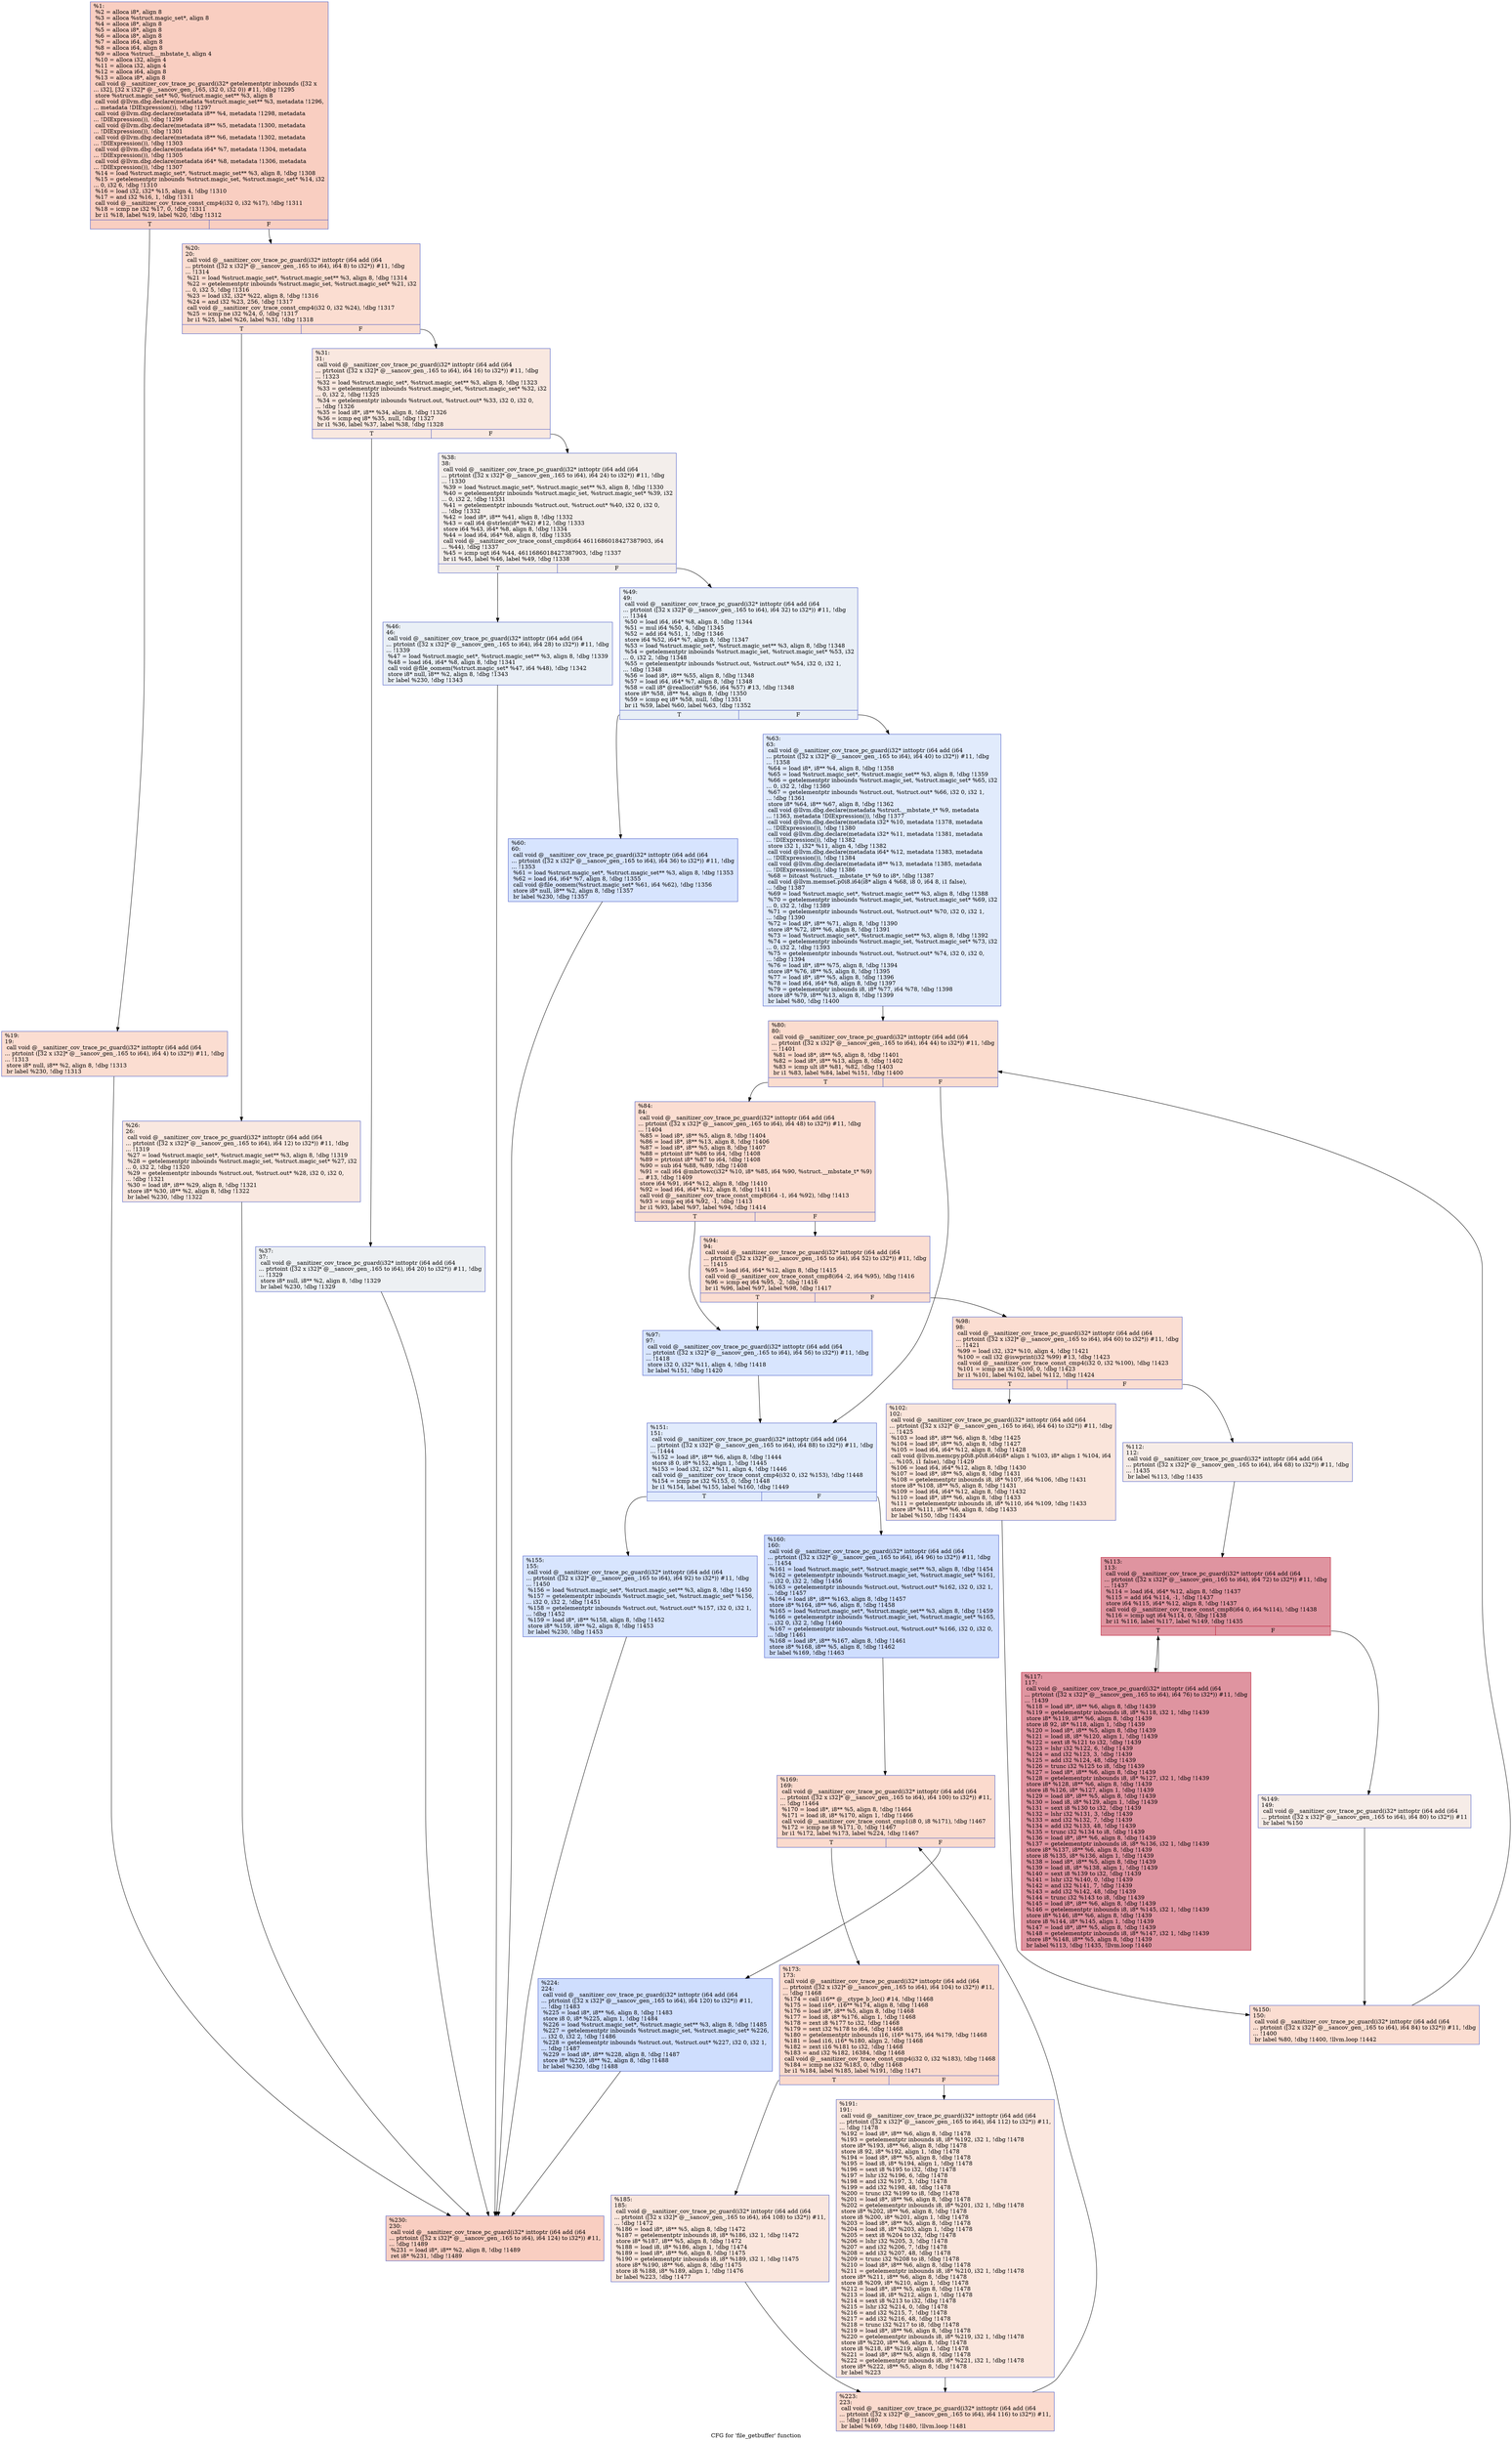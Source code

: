 digraph "CFG for 'file_getbuffer' function" {
	label="CFG for 'file_getbuffer' function";

	Node0x555555b24d90 [shape=record,color="#3d50c3ff", style=filled, fillcolor="#f2907270",label="{%1:\l  %2 = alloca i8*, align 8\l  %3 = alloca %struct.magic_set*, align 8\l  %4 = alloca i8*, align 8\l  %5 = alloca i8*, align 8\l  %6 = alloca i8*, align 8\l  %7 = alloca i64, align 8\l  %8 = alloca i64, align 8\l  %9 = alloca %struct.__mbstate_t, align 4\l  %10 = alloca i32, align 4\l  %11 = alloca i32, align 4\l  %12 = alloca i64, align 8\l  %13 = alloca i8*, align 8\l  call void @__sanitizer_cov_trace_pc_guard(i32* getelementptr inbounds ([32 x\l... i32], [32 x i32]* @__sancov_gen_.165, i32 0, i32 0)) #11, !dbg !1295\l  store %struct.magic_set* %0, %struct.magic_set** %3, align 8\l  call void @llvm.dbg.declare(metadata %struct.magic_set** %3, metadata !1296,\l... metadata !DIExpression()), !dbg !1297\l  call void @llvm.dbg.declare(metadata i8** %4, metadata !1298, metadata\l... !DIExpression()), !dbg !1299\l  call void @llvm.dbg.declare(metadata i8** %5, metadata !1300, metadata\l... !DIExpression()), !dbg !1301\l  call void @llvm.dbg.declare(metadata i8** %6, metadata !1302, metadata\l... !DIExpression()), !dbg !1303\l  call void @llvm.dbg.declare(metadata i64* %7, metadata !1304, metadata\l... !DIExpression()), !dbg !1305\l  call void @llvm.dbg.declare(metadata i64* %8, metadata !1306, metadata\l... !DIExpression()), !dbg !1307\l  %14 = load %struct.magic_set*, %struct.magic_set** %3, align 8, !dbg !1308\l  %15 = getelementptr inbounds %struct.magic_set, %struct.magic_set* %14, i32\l... 0, i32 6, !dbg !1310\l  %16 = load i32, i32* %15, align 4, !dbg !1310\l  %17 = and i32 %16, 1, !dbg !1311\l  call void @__sanitizer_cov_trace_const_cmp4(i32 0, i32 %17), !dbg !1311\l  %18 = icmp ne i32 %17, 0, !dbg !1311\l  br i1 %18, label %19, label %20, !dbg !1312\l|{<s0>T|<s1>F}}"];
	Node0x555555b24d90:s0 -> Node0x555555b25090;
	Node0x555555b24d90:s1 -> Node0x555555b289a0;
	Node0x555555b25090 [shape=record,color="#3d50c3ff", style=filled, fillcolor="#f7b39670",label="{%19:\l19:                                               \l  call void @__sanitizer_cov_trace_pc_guard(i32* inttoptr (i64 add (i64\l... ptrtoint ([32 x i32]* @__sancov_gen_.165 to i64), i64 4) to i32*)) #11, !dbg\l... !1313\l  store i8* null, i8** %2, align 8, !dbg !1313\l  br label %230, !dbg !1313\l}"];
	Node0x555555b25090 -> Node0x555555b292b0;
	Node0x555555b289a0 [shape=record,color="#3d50c3ff", style=filled, fillcolor="#f7b39670",label="{%20:\l20:                                               \l  call void @__sanitizer_cov_trace_pc_guard(i32* inttoptr (i64 add (i64\l... ptrtoint ([32 x i32]* @__sancov_gen_.165 to i64), i64 8) to i32*)) #11, !dbg\l... !1314\l  %21 = load %struct.magic_set*, %struct.magic_set** %3, align 8, !dbg !1314\l  %22 = getelementptr inbounds %struct.magic_set, %struct.magic_set* %21, i32\l... 0, i32 5, !dbg !1316\l  %23 = load i32, i32* %22, align 8, !dbg !1316\l  %24 = and i32 %23, 256, !dbg !1317\l  call void @__sanitizer_cov_trace_const_cmp4(i32 0, i32 %24), !dbg !1317\l  %25 = icmp ne i32 %24, 0, !dbg !1317\l  br i1 %25, label %26, label %31, !dbg !1318\l|{<s0>T|<s1>F}}"];
	Node0x555555b289a0:s0 -> Node0x555555b289f0;
	Node0x555555b289a0:s1 -> Node0x555555b28a40;
	Node0x555555b289f0 [shape=record,color="#3d50c3ff", style=filled, fillcolor="#f1ccb870",label="{%26:\l26:                                               \l  call void @__sanitizer_cov_trace_pc_guard(i32* inttoptr (i64 add (i64\l... ptrtoint ([32 x i32]* @__sancov_gen_.165 to i64), i64 12) to i32*)) #11, !dbg\l... !1319\l  %27 = load %struct.magic_set*, %struct.magic_set** %3, align 8, !dbg !1319\l  %28 = getelementptr inbounds %struct.magic_set, %struct.magic_set* %27, i32\l... 0, i32 2, !dbg !1320\l  %29 = getelementptr inbounds %struct.out, %struct.out* %28, i32 0, i32 0,\l... !dbg !1321\l  %30 = load i8*, i8** %29, align 8, !dbg !1321\l  store i8* %30, i8** %2, align 8, !dbg !1322\l  br label %230, !dbg !1322\l}"];
	Node0x555555b289f0 -> Node0x555555b292b0;
	Node0x555555b28a40 [shape=record,color="#3d50c3ff", style=filled, fillcolor="#f1ccb870",label="{%31:\l31:                                               \l  call void @__sanitizer_cov_trace_pc_guard(i32* inttoptr (i64 add (i64\l... ptrtoint ([32 x i32]* @__sancov_gen_.165 to i64), i64 16) to i32*)) #11, !dbg\l... !1323\l  %32 = load %struct.magic_set*, %struct.magic_set** %3, align 8, !dbg !1323\l  %33 = getelementptr inbounds %struct.magic_set, %struct.magic_set* %32, i32\l... 0, i32 2, !dbg !1325\l  %34 = getelementptr inbounds %struct.out, %struct.out* %33, i32 0, i32 0,\l... !dbg !1326\l  %35 = load i8*, i8** %34, align 8, !dbg !1326\l  %36 = icmp eq i8* %35, null, !dbg !1327\l  br i1 %36, label %37, label %38, !dbg !1328\l|{<s0>T|<s1>F}}"];
	Node0x555555b28a40:s0 -> Node0x555555b28a90;
	Node0x555555b28a40:s1 -> Node0x555555b28ae0;
	Node0x555555b28a90 [shape=record,color="#3d50c3ff", style=filled, fillcolor="#d6dce470",label="{%37:\l37:                                               \l  call void @__sanitizer_cov_trace_pc_guard(i32* inttoptr (i64 add (i64\l... ptrtoint ([32 x i32]* @__sancov_gen_.165 to i64), i64 20) to i32*)) #11, !dbg\l... !1329\l  store i8* null, i8** %2, align 8, !dbg !1329\l  br label %230, !dbg !1329\l}"];
	Node0x555555b28a90 -> Node0x555555b292b0;
	Node0x555555b28ae0 [shape=record,color="#3d50c3ff", style=filled, fillcolor="#e5d8d170",label="{%38:\l38:                                               \l  call void @__sanitizer_cov_trace_pc_guard(i32* inttoptr (i64 add (i64\l... ptrtoint ([32 x i32]* @__sancov_gen_.165 to i64), i64 24) to i32*)) #11, !dbg\l... !1330\l  %39 = load %struct.magic_set*, %struct.magic_set** %3, align 8, !dbg !1330\l  %40 = getelementptr inbounds %struct.magic_set, %struct.magic_set* %39, i32\l... 0, i32 2, !dbg !1331\l  %41 = getelementptr inbounds %struct.out, %struct.out* %40, i32 0, i32 0,\l... !dbg !1332\l  %42 = load i8*, i8** %41, align 8, !dbg !1332\l  %43 = call i64 @strlen(i8* %42) #12, !dbg !1333\l  store i64 %43, i64* %8, align 8, !dbg !1334\l  %44 = load i64, i64* %8, align 8, !dbg !1335\l  call void @__sanitizer_cov_trace_const_cmp8(i64 4611686018427387903, i64\l... %44), !dbg !1337\l  %45 = icmp ugt i64 %44, 4611686018427387903, !dbg !1337\l  br i1 %45, label %46, label %49, !dbg !1338\l|{<s0>T|<s1>F}}"];
	Node0x555555b28ae0:s0 -> Node0x555555b28b30;
	Node0x555555b28ae0:s1 -> Node0x555555b28b80;
	Node0x555555b28b30 [shape=record,color="#3d50c3ff", style=filled, fillcolor="#cedaeb70",label="{%46:\l46:                                               \l  call void @__sanitizer_cov_trace_pc_guard(i32* inttoptr (i64 add (i64\l... ptrtoint ([32 x i32]* @__sancov_gen_.165 to i64), i64 28) to i32*)) #11, !dbg\l... !1339\l  %47 = load %struct.magic_set*, %struct.magic_set** %3, align 8, !dbg !1339\l  %48 = load i64, i64* %8, align 8, !dbg !1341\l  call void @file_oomem(%struct.magic_set* %47, i64 %48), !dbg !1342\l  store i8* null, i8** %2, align 8, !dbg !1343\l  br label %230, !dbg !1343\l}"];
	Node0x555555b28b30 -> Node0x555555b292b0;
	Node0x555555b28b80 [shape=record,color="#3d50c3ff", style=filled, fillcolor="#cedaeb70",label="{%49:\l49:                                               \l  call void @__sanitizer_cov_trace_pc_guard(i32* inttoptr (i64 add (i64\l... ptrtoint ([32 x i32]* @__sancov_gen_.165 to i64), i64 32) to i32*)) #11, !dbg\l... !1344\l  %50 = load i64, i64* %8, align 8, !dbg !1344\l  %51 = mul i64 %50, 4, !dbg !1345\l  %52 = add i64 %51, 1, !dbg !1346\l  store i64 %52, i64* %7, align 8, !dbg !1347\l  %53 = load %struct.magic_set*, %struct.magic_set** %3, align 8, !dbg !1348\l  %54 = getelementptr inbounds %struct.magic_set, %struct.magic_set* %53, i32\l... 0, i32 2, !dbg !1348\l  %55 = getelementptr inbounds %struct.out, %struct.out* %54, i32 0, i32 1,\l... !dbg !1348\l  %56 = load i8*, i8** %55, align 8, !dbg !1348\l  %57 = load i64, i64* %7, align 8, !dbg !1348\l  %58 = call i8* @realloc(i8* %56, i64 %57) #13, !dbg !1348\l  store i8* %58, i8** %4, align 8, !dbg !1350\l  %59 = icmp eq i8* %58, null, !dbg !1351\l  br i1 %59, label %60, label %63, !dbg !1352\l|{<s0>T|<s1>F}}"];
	Node0x555555b28b80:s0 -> Node0x555555b28bd0;
	Node0x555555b28b80:s1 -> Node0x555555b28c20;
	Node0x555555b28bd0 [shape=record,color="#3d50c3ff", style=filled, fillcolor="#a5c3fe70",label="{%60:\l60:                                               \l  call void @__sanitizer_cov_trace_pc_guard(i32* inttoptr (i64 add (i64\l... ptrtoint ([32 x i32]* @__sancov_gen_.165 to i64), i64 36) to i32*)) #11, !dbg\l... !1353\l  %61 = load %struct.magic_set*, %struct.magic_set** %3, align 8, !dbg !1353\l  %62 = load i64, i64* %7, align 8, !dbg !1355\l  call void @file_oomem(%struct.magic_set* %61, i64 %62), !dbg !1356\l  store i8* null, i8** %2, align 8, !dbg !1357\l  br label %230, !dbg !1357\l}"];
	Node0x555555b28bd0 -> Node0x555555b292b0;
	Node0x555555b28c20 [shape=record,color="#3d50c3ff", style=filled, fillcolor="#bbd1f870",label="{%63:\l63:                                               \l  call void @__sanitizer_cov_trace_pc_guard(i32* inttoptr (i64 add (i64\l... ptrtoint ([32 x i32]* @__sancov_gen_.165 to i64), i64 40) to i32*)) #11, !dbg\l... !1358\l  %64 = load i8*, i8** %4, align 8, !dbg !1358\l  %65 = load %struct.magic_set*, %struct.magic_set** %3, align 8, !dbg !1359\l  %66 = getelementptr inbounds %struct.magic_set, %struct.magic_set* %65, i32\l... 0, i32 2, !dbg !1360\l  %67 = getelementptr inbounds %struct.out, %struct.out* %66, i32 0, i32 1,\l... !dbg !1361\l  store i8* %64, i8** %67, align 8, !dbg !1362\l  call void @llvm.dbg.declare(metadata %struct.__mbstate_t* %9, metadata\l... !1363, metadata !DIExpression()), !dbg !1377\l  call void @llvm.dbg.declare(metadata i32* %10, metadata !1378, metadata\l... !DIExpression()), !dbg !1380\l  call void @llvm.dbg.declare(metadata i32* %11, metadata !1381, metadata\l... !DIExpression()), !dbg !1382\l  store i32 1, i32* %11, align 4, !dbg !1382\l  call void @llvm.dbg.declare(metadata i64* %12, metadata !1383, metadata\l... !DIExpression()), !dbg !1384\l  call void @llvm.dbg.declare(metadata i8** %13, metadata !1385, metadata\l... !DIExpression()), !dbg !1386\l  %68 = bitcast %struct.__mbstate_t* %9 to i8*, !dbg !1387\l  call void @llvm.memset.p0i8.i64(i8* align 4 %68, i8 0, i64 8, i1 false),\l... !dbg !1387\l  %69 = load %struct.magic_set*, %struct.magic_set** %3, align 8, !dbg !1388\l  %70 = getelementptr inbounds %struct.magic_set, %struct.magic_set* %69, i32\l... 0, i32 2, !dbg !1389\l  %71 = getelementptr inbounds %struct.out, %struct.out* %70, i32 0, i32 1,\l... !dbg !1390\l  %72 = load i8*, i8** %71, align 8, !dbg !1390\l  store i8* %72, i8** %6, align 8, !dbg !1391\l  %73 = load %struct.magic_set*, %struct.magic_set** %3, align 8, !dbg !1392\l  %74 = getelementptr inbounds %struct.magic_set, %struct.magic_set* %73, i32\l... 0, i32 2, !dbg !1393\l  %75 = getelementptr inbounds %struct.out, %struct.out* %74, i32 0, i32 0,\l... !dbg !1394\l  %76 = load i8*, i8** %75, align 8, !dbg !1394\l  store i8* %76, i8** %5, align 8, !dbg !1395\l  %77 = load i8*, i8** %5, align 8, !dbg !1396\l  %78 = load i64, i64* %8, align 8, !dbg !1397\l  %79 = getelementptr inbounds i8, i8* %77, i64 %78, !dbg !1398\l  store i8* %79, i8** %13, align 8, !dbg !1399\l  br label %80, !dbg !1400\l}"];
	Node0x555555b28c20 -> Node0x555555b28c70;
	Node0x555555b28c70 [shape=record,color="#3d50c3ff", style=filled, fillcolor="#f7af9170",label="{%80:\l80:                                               \l  call void @__sanitizer_cov_trace_pc_guard(i32* inttoptr (i64 add (i64\l... ptrtoint ([32 x i32]* @__sancov_gen_.165 to i64), i64 44) to i32*)) #11, !dbg\l... !1401\l  %81 = load i8*, i8** %5, align 8, !dbg !1401\l  %82 = load i8*, i8** %13, align 8, !dbg !1402\l  %83 = icmp ult i8* %81, %82, !dbg !1403\l  br i1 %83, label %84, label %151, !dbg !1400\l|{<s0>T|<s1>F}}"];
	Node0x555555b28c70:s0 -> Node0x555555b28cc0;
	Node0x555555b28c70:s1 -> Node0x555555b28fe0;
	Node0x555555b28cc0 [shape=record,color="#3d50c3ff", style=filled, fillcolor="#f7b39670",label="{%84:\l84:                                               \l  call void @__sanitizer_cov_trace_pc_guard(i32* inttoptr (i64 add (i64\l... ptrtoint ([32 x i32]* @__sancov_gen_.165 to i64), i64 48) to i32*)) #11, !dbg\l... !1404\l  %85 = load i8*, i8** %5, align 8, !dbg !1404\l  %86 = load i8*, i8** %13, align 8, !dbg !1406\l  %87 = load i8*, i8** %5, align 8, !dbg !1407\l  %88 = ptrtoint i8* %86 to i64, !dbg !1408\l  %89 = ptrtoint i8* %87 to i64, !dbg !1408\l  %90 = sub i64 %88, %89, !dbg !1408\l  %91 = call i64 @mbrtowc(i32* %10, i8* %85, i64 %90, %struct.__mbstate_t* %9)\l... #13, !dbg !1409\l  store i64 %91, i64* %12, align 8, !dbg !1410\l  %92 = load i64, i64* %12, align 8, !dbg !1411\l  call void @__sanitizer_cov_trace_const_cmp8(i64 -1, i64 %92), !dbg !1413\l  %93 = icmp eq i64 %92, -1, !dbg !1413\l  br i1 %93, label %97, label %94, !dbg !1414\l|{<s0>T|<s1>F}}"];
	Node0x555555b28cc0:s0 -> Node0x555555b28d60;
	Node0x555555b28cc0:s1 -> Node0x555555b28d10;
	Node0x555555b28d10 [shape=record,color="#3d50c3ff", style=filled, fillcolor="#f7b39670",label="{%94:\l94:                                               \l  call void @__sanitizer_cov_trace_pc_guard(i32* inttoptr (i64 add (i64\l... ptrtoint ([32 x i32]* @__sancov_gen_.165 to i64), i64 52) to i32*)) #11, !dbg\l... !1415\l  %95 = load i64, i64* %12, align 8, !dbg !1415\l  call void @__sanitizer_cov_trace_const_cmp8(i64 -2, i64 %95), !dbg !1416\l  %96 = icmp eq i64 %95, -2, !dbg !1416\l  br i1 %96, label %97, label %98, !dbg !1417\l|{<s0>T|<s1>F}}"];
	Node0x555555b28d10:s0 -> Node0x555555b28d60;
	Node0x555555b28d10:s1 -> Node0x555555b28db0;
	Node0x555555b28d60 [shape=record,color="#3d50c3ff", style=filled, fillcolor="#a7c5fe70",label="{%97:\l97:                                               \l  call void @__sanitizer_cov_trace_pc_guard(i32* inttoptr (i64 add (i64\l... ptrtoint ([32 x i32]* @__sancov_gen_.165 to i64), i64 56) to i32*)) #11, !dbg\l... !1418\l  store i32 0, i32* %11, align 4, !dbg !1418\l  br label %151, !dbg !1420\l}"];
	Node0x555555b28d60 -> Node0x555555b28fe0;
	Node0x555555b28db0 [shape=record,color="#3d50c3ff", style=filled, fillcolor="#f7b39670",label="{%98:\l98:                                               \l  call void @__sanitizer_cov_trace_pc_guard(i32* inttoptr (i64 add (i64\l... ptrtoint ([32 x i32]* @__sancov_gen_.165 to i64), i64 60) to i32*)) #11, !dbg\l... !1421\l  %99 = load i32, i32* %10, align 4, !dbg !1421\l  %100 = call i32 @iswprint(i32 %99) #13, !dbg !1423\l  call void @__sanitizer_cov_trace_const_cmp4(i32 0, i32 %100), !dbg !1423\l  %101 = icmp ne i32 %100, 0, !dbg !1423\l  br i1 %101, label %102, label %112, !dbg !1424\l|{<s0>T|<s1>F}}"];
	Node0x555555b28db0:s0 -> Node0x555555b28e00;
	Node0x555555b28db0:s1 -> Node0x555555b28e50;
	Node0x555555b28e00 [shape=record,color="#3d50c3ff", style=filled, fillcolor="#f4c5ad70",label="{%102:\l102:                                              \l  call void @__sanitizer_cov_trace_pc_guard(i32* inttoptr (i64 add (i64\l... ptrtoint ([32 x i32]* @__sancov_gen_.165 to i64), i64 64) to i32*)) #11, !dbg\l... !1425\l  %103 = load i8*, i8** %6, align 8, !dbg !1425\l  %104 = load i8*, i8** %5, align 8, !dbg !1427\l  %105 = load i64, i64* %12, align 8, !dbg !1428\l  call void @llvm.memcpy.p0i8.p0i8.i64(i8* align 1 %103, i8* align 1 %104, i64\l... %105, i1 false), !dbg !1429\l  %106 = load i64, i64* %12, align 8, !dbg !1430\l  %107 = load i8*, i8** %5, align 8, !dbg !1431\l  %108 = getelementptr inbounds i8, i8* %107, i64 %106, !dbg !1431\l  store i8* %108, i8** %5, align 8, !dbg !1431\l  %109 = load i64, i64* %12, align 8, !dbg !1432\l  %110 = load i8*, i8** %6, align 8, !dbg !1433\l  %111 = getelementptr inbounds i8, i8* %110, i64 %109, !dbg !1433\l  store i8* %111, i8** %6, align 8, !dbg !1433\l  br label %150, !dbg !1434\l}"];
	Node0x555555b28e00 -> Node0x555555b28f90;
	Node0x555555b28e50 [shape=record,color="#3d50c3ff", style=filled, fillcolor="#ead5c970",label="{%112:\l112:                                              \l  call void @__sanitizer_cov_trace_pc_guard(i32* inttoptr (i64 add (i64\l... ptrtoint ([32 x i32]* @__sancov_gen_.165 to i64), i64 68) to i32*)) #11, !dbg\l... !1435\l  br label %113, !dbg !1435\l}"];
	Node0x555555b28e50 -> Node0x555555b28ea0;
	Node0x555555b28ea0 [shape=record,color="#b70d28ff", style=filled, fillcolor="#b70d2870",label="{%113:\l113:                                              \l  call void @__sanitizer_cov_trace_pc_guard(i32* inttoptr (i64 add (i64\l... ptrtoint ([32 x i32]* @__sancov_gen_.165 to i64), i64 72) to i32*)) #11, !dbg\l... !1437\l  %114 = load i64, i64* %12, align 8, !dbg !1437\l  %115 = add i64 %114, -1, !dbg !1437\l  store i64 %115, i64* %12, align 8, !dbg !1437\l  call void @__sanitizer_cov_trace_const_cmp8(i64 0, i64 %114), !dbg !1438\l  %116 = icmp ugt i64 %114, 0, !dbg !1438\l  br i1 %116, label %117, label %149, !dbg !1435\l|{<s0>T|<s1>F}}"];
	Node0x555555b28ea0:s0 -> Node0x555555b28ef0;
	Node0x555555b28ea0:s1 -> Node0x555555b28f40;
	Node0x555555b28ef0 [shape=record,color="#b70d28ff", style=filled, fillcolor="#b70d2870",label="{%117:\l117:                                              \l  call void @__sanitizer_cov_trace_pc_guard(i32* inttoptr (i64 add (i64\l... ptrtoint ([32 x i32]* @__sancov_gen_.165 to i64), i64 76) to i32*)) #11, !dbg\l... !1439\l  %118 = load i8*, i8** %6, align 8, !dbg !1439\l  %119 = getelementptr inbounds i8, i8* %118, i32 1, !dbg !1439\l  store i8* %119, i8** %6, align 8, !dbg !1439\l  store i8 92, i8* %118, align 1, !dbg !1439\l  %120 = load i8*, i8** %5, align 8, !dbg !1439\l  %121 = load i8, i8* %120, align 1, !dbg !1439\l  %122 = sext i8 %121 to i32, !dbg !1439\l  %123 = lshr i32 %122, 6, !dbg !1439\l  %124 = and i32 %123, 3, !dbg !1439\l  %125 = add i32 %124, 48, !dbg !1439\l  %126 = trunc i32 %125 to i8, !dbg !1439\l  %127 = load i8*, i8** %6, align 8, !dbg !1439\l  %128 = getelementptr inbounds i8, i8* %127, i32 1, !dbg !1439\l  store i8* %128, i8** %6, align 8, !dbg !1439\l  store i8 %126, i8* %127, align 1, !dbg !1439\l  %129 = load i8*, i8** %5, align 8, !dbg !1439\l  %130 = load i8, i8* %129, align 1, !dbg !1439\l  %131 = sext i8 %130 to i32, !dbg !1439\l  %132 = lshr i32 %131, 3, !dbg !1439\l  %133 = and i32 %132, 7, !dbg !1439\l  %134 = add i32 %133, 48, !dbg !1439\l  %135 = trunc i32 %134 to i8, !dbg !1439\l  %136 = load i8*, i8** %6, align 8, !dbg !1439\l  %137 = getelementptr inbounds i8, i8* %136, i32 1, !dbg !1439\l  store i8* %137, i8** %6, align 8, !dbg !1439\l  store i8 %135, i8* %136, align 1, !dbg !1439\l  %138 = load i8*, i8** %5, align 8, !dbg !1439\l  %139 = load i8, i8* %138, align 1, !dbg !1439\l  %140 = sext i8 %139 to i32, !dbg !1439\l  %141 = lshr i32 %140, 0, !dbg !1439\l  %142 = and i32 %141, 7, !dbg !1439\l  %143 = add i32 %142, 48, !dbg !1439\l  %144 = trunc i32 %143 to i8, !dbg !1439\l  %145 = load i8*, i8** %6, align 8, !dbg !1439\l  %146 = getelementptr inbounds i8, i8* %145, i32 1, !dbg !1439\l  store i8* %146, i8** %6, align 8, !dbg !1439\l  store i8 %144, i8* %145, align 1, !dbg !1439\l  %147 = load i8*, i8** %5, align 8, !dbg !1439\l  %148 = getelementptr inbounds i8, i8* %147, i32 1, !dbg !1439\l  store i8* %148, i8** %5, align 8, !dbg !1439\l  br label %113, !dbg !1435, !llvm.loop !1440\l}"];
	Node0x555555b28ef0 -> Node0x555555b28ea0;
	Node0x555555b28f40 [shape=record,color="#3d50c3ff", style=filled, fillcolor="#ead5c970",label="{%149:\l149:                                              \l  call void @__sanitizer_cov_trace_pc_guard(i32* inttoptr (i64 add (i64\l... ptrtoint ([32 x i32]* @__sancov_gen_.165 to i64), i64 80) to i32*)) #11\l  br label %150\l}"];
	Node0x555555b28f40 -> Node0x555555b28f90;
	Node0x555555b28f90 [shape=record,color="#3d50c3ff", style=filled, fillcolor="#f7b39670",label="{%150:\l150:                                              \l  call void @__sanitizer_cov_trace_pc_guard(i32* inttoptr (i64 add (i64\l... ptrtoint ([32 x i32]* @__sancov_gen_.165 to i64), i64 84) to i32*)) #11, !dbg\l... !1400\l  br label %80, !dbg !1400, !llvm.loop !1442\l}"];
	Node0x555555b28f90 -> Node0x555555b28c70;
	Node0x555555b28fe0 [shape=record,color="#3d50c3ff", style=filled, fillcolor="#bbd1f870",label="{%151:\l151:                                              \l  call void @__sanitizer_cov_trace_pc_guard(i32* inttoptr (i64 add (i64\l... ptrtoint ([32 x i32]* @__sancov_gen_.165 to i64), i64 88) to i32*)) #11, !dbg\l... !1444\l  %152 = load i8*, i8** %6, align 8, !dbg !1444\l  store i8 0, i8* %152, align 1, !dbg !1445\l  %153 = load i32, i32* %11, align 4, !dbg !1446\l  call void @__sanitizer_cov_trace_const_cmp4(i32 0, i32 %153), !dbg !1448\l  %154 = icmp ne i32 %153, 0, !dbg !1448\l  br i1 %154, label %155, label %160, !dbg !1449\l|{<s0>T|<s1>F}}"];
	Node0x555555b28fe0:s0 -> Node0x555555b29030;
	Node0x555555b28fe0:s1 -> Node0x555555b29080;
	Node0x555555b29030 [shape=record,color="#3d50c3ff", style=filled, fillcolor="#a7c5fe70",label="{%155:\l155:                                              \l  call void @__sanitizer_cov_trace_pc_guard(i32* inttoptr (i64 add (i64\l... ptrtoint ([32 x i32]* @__sancov_gen_.165 to i64), i64 92) to i32*)) #11, !dbg\l... !1450\l  %156 = load %struct.magic_set*, %struct.magic_set** %3, align 8, !dbg !1450\l  %157 = getelementptr inbounds %struct.magic_set, %struct.magic_set* %156,\l... i32 0, i32 2, !dbg !1451\l  %158 = getelementptr inbounds %struct.out, %struct.out* %157, i32 0, i32 1,\l... !dbg !1452\l  %159 = load i8*, i8** %158, align 8, !dbg !1452\l  store i8* %159, i8** %2, align 8, !dbg !1453\l  br label %230, !dbg !1453\l}"];
	Node0x555555b29030 -> Node0x555555b292b0;
	Node0x555555b29080 [shape=record,color="#3d50c3ff", style=filled, fillcolor="#93b5fe70",label="{%160:\l160:                                              \l  call void @__sanitizer_cov_trace_pc_guard(i32* inttoptr (i64 add (i64\l... ptrtoint ([32 x i32]* @__sancov_gen_.165 to i64), i64 96) to i32*)) #11, !dbg\l... !1454\l  %161 = load %struct.magic_set*, %struct.magic_set** %3, align 8, !dbg !1454\l  %162 = getelementptr inbounds %struct.magic_set, %struct.magic_set* %161,\l... i32 0, i32 2, !dbg !1456\l  %163 = getelementptr inbounds %struct.out, %struct.out* %162, i32 0, i32 1,\l... !dbg !1457\l  %164 = load i8*, i8** %163, align 8, !dbg !1457\l  store i8* %164, i8** %6, align 8, !dbg !1458\l  %165 = load %struct.magic_set*, %struct.magic_set** %3, align 8, !dbg !1459\l  %166 = getelementptr inbounds %struct.magic_set, %struct.magic_set* %165,\l... i32 0, i32 2, !dbg !1460\l  %167 = getelementptr inbounds %struct.out, %struct.out* %166, i32 0, i32 0,\l... !dbg !1461\l  %168 = load i8*, i8** %167, align 8, !dbg !1461\l  store i8* %168, i8** %5, align 8, !dbg !1462\l  br label %169, !dbg !1463\l}"];
	Node0x555555b29080 -> Node0x555555b290d0;
	Node0x555555b290d0 [shape=record,color="#3d50c3ff", style=filled, fillcolor="#f7ac8e70",label="{%169:\l169:                                              \l  call void @__sanitizer_cov_trace_pc_guard(i32* inttoptr (i64 add (i64\l... ptrtoint ([32 x i32]* @__sancov_gen_.165 to i64), i64 100) to i32*)) #11,\l... !dbg !1464\l  %170 = load i8*, i8** %5, align 8, !dbg !1464\l  %171 = load i8, i8* %170, align 1, !dbg !1466\l  call void @__sanitizer_cov_trace_const_cmp1(i8 0, i8 %171), !dbg !1467\l  %172 = icmp ne i8 %171, 0, !dbg !1467\l  br i1 %172, label %173, label %224, !dbg !1467\l|{<s0>T|<s1>F}}"];
	Node0x555555b290d0:s0 -> Node0x555555b29120;
	Node0x555555b290d0:s1 -> Node0x555555b29260;
	Node0x555555b29120 [shape=record,color="#3d50c3ff", style=filled, fillcolor="#f7ac8e70",label="{%173:\l173:                                              \l  call void @__sanitizer_cov_trace_pc_guard(i32* inttoptr (i64 add (i64\l... ptrtoint ([32 x i32]* @__sancov_gen_.165 to i64), i64 104) to i32*)) #11,\l... !dbg !1468\l  %174 = call i16** @__ctype_b_loc() #14, !dbg !1468\l  %175 = load i16*, i16** %174, align 8, !dbg !1468\l  %176 = load i8*, i8** %5, align 8, !dbg !1468\l  %177 = load i8, i8* %176, align 1, !dbg !1468\l  %178 = zext i8 %177 to i32, !dbg !1468\l  %179 = sext i32 %178 to i64, !dbg !1468\l  %180 = getelementptr inbounds i16, i16* %175, i64 %179, !dbg !1468\l  %181 = load i16, i16* %180, align 2, !dbg !1468\l  %182 = zext i16 %181 to i32, !dbg !1468\l  %183 = and i32 %182, 16384, !dbg !1468\l  call void @__sanitizer_cov_trace_const_cmp4(i32 0, i32 %183), !dbg !1468\l  %184 = icmp ne i32 %183, 0, !dbg !1468\l  br i1 %184, label %185, label %191, !dbg !1471\l|{<s0>T|<s1>F}}"];
	Node0x555555b29120:s0 -> Node0x555555b29170;
	Node0x555555b29120:s1 -> Node0x555555b291c0;
	Node0x555555b29170 [shape=record,color="#3d50c3ff", style=filled, fillcolor="#f3c7b170",label="{%185:\l185:                                              \l  call void @__sanitizer_cov_trace_pc_guard(i32* inttoptr (i64 add (i64\l... ptrtoint ([32 x i32]* @__sancov_gen_.165 to i64), i64 108) to i32*)) #11,\l... !dbg !1472\l  %186 = load i8*, i8** %5, align 8, !dbg !1472\l  %187 = getelementptr inbounds i8, i8* %186, i32 1, !dbg !1472\l  store i8* %187, i8** %5, align 8, !dbg !1472\l  %188 = load i8, i8* %186, align 1, !dbg !1474\l  %189 = load i8*, i8** %6, align 8, !dbg !1475\l  %190 = getelementptr inbounds i8, i8* %189, i32 1, !dbg !1475\l  store i8* %190, i8** %6, align 8, !dbg !1475\l  store i8 %188, i8* %189, align 1, !dbg !1476\l  br label %223, !dbg !1477\l}"];
	Node0x555555b29170 -> Node0x555555b29210;
	Node0x555555b291c0 [shape=record,color="#3d50c3ff", style=filled, fillcolor="#f3c7b170",label="{%191:\l191:                                              \l  call void @__sanitizer_cov_trace_pc_guard(i32* inttoptr (i64 add (i64\l... ptrtoint ([32 x i32]* @__sancov_gen_.165 to i64), i64 112) to i32*)) #11,\l... !dbg !1478\l  %192 = load i8*, i8** %6, align 8, !dbg !1478\l  %193 = getelementptr inbounds i8, i8* %192, i32 1, !dbg !1478\l  store i8* %193, i8** %6, align 8, !dbg !1478\l  store i8 92, i8* %192, align 1, !dbg !1478\l  %194 = load i8*, i8** %5, align 8, !dbg !1478\l  %195 = load i8, i8* %194, align 1, !dbg !1478\l  %196 = sext i8 %195 to i32, !dbg !1478\l  %197 = lshr i32 %196, 6, !dbg !1478\l  %198 = and i32 %197, 3, !dbg !1478\l  %199 = add i32 %198, 48, !dbg !1478\l  %200 = trunc i32 %199 to i8, !dbg !1478\l  %201 = load i8*, i8** %6, align 8, !dbg !1478\l  %202 = getelementptr inbounds i8, i8* %201, i32 1, !dbg !1478\l  store i8* %202, i8** %6, align 8, !dbg !1478\l  store i8 %200, i8* %201, align 1, !dbg !1478\l  %203 = load i8*, i8** %5, align 8, !dbg !1478\l  %204 = load i8, i8* %203, align 1, !dbg !1478\l  %205 = sext i8 %204 to i32, !dbg !1478\l  %206 = lshr i32 %205, 3, !dbg !1478\l  %207 = and i32 %206, 7, !dbg !1478\l  %208 = add i32 %207, 48, !dbg !1478\l  %209 = trunc i32 %208 to i8, !dbg !1478\l  %210 = load i8*, i8** %6, align 8, !dbg !1478\l  %211 = getelementptr inbounds i8, i8* %210, i32 1, !dbg !1478\l  store i8* %211, i8** %6, align 8, !dbg !1478\l  store i8 %209, i8* %210, align 1, !dbg !1478\l  %212 = load i8*, i8** %5, align 8, !dbg !1478\l  %213 = load i8, i8* %212, align 1, !dbg !1478\l  %214 = sext i8 %213 to i32, !dbg !1478\l  %215 = lshr i32 %214, 0, !dbg !1478\l  %216 = and i32 %215, 7, !dbg !1478\l  %217 = add i32 %216, 48, !dbg !1478\l  %218 = trunc i32 %217 to i8, !dbg !1478\l  %219 = load i8*, i8** %6, align 8, !dbg !1478\l  %220 = getelementptr inbounds i8, i8* %219, i32 1, !dbg !1478\l  store i8* %220, i8** %6, align 8, !dbg !1478\l  store i8 %218, i8* %219, align 1, !dbg !1478\l  %221 = load i8*, i8** %5, align 8, !dbg !1478\l  %222 = getelementptr inbounds i8, i8* %221, i32 1, !dbg !1478\l  store i8* %222, i8** %5, align 8, !dbg !1478\l  br label %223\l}"];
	Node0x555555b291c0 -> Node0x555555b29210;
	Node0x555555b29210 [shape=record,color="#3d50c3ff", style=filled, fillcolor="#f7ac8e70",label="{%223:\l223:                                              \l  call void @__sanitizer_cov_trace_pc_guard(i32* inttoptr (i64 add (i64\l... ptrtoint ([32 x i32]* @__sancov_gen_.165 to i64), i64 116) to i32*)) #11,\l... !dbg !1480\l  br label %169, !dbg !1480, !llvm.loop !1481\l}"];
	Node0x555555b29210 -> Node0x555555b290d0;
	Node0x555555b29260 [shape=record,color="#3d50c3ff", style=filled, fillcolor="#93b5fe70",label="{%224:\l224:                                              \l  call void @__sanitizer_cov_trace_pc_guard(i32* inttoptr (i64 add (i64\l... ptrtoint ([32 x i32]* @__sancov_gen_.165 to i64), i64 120) to i32*)) #11,\l... !dbg !1483\l  %225 = load i8*, i8** %6, align 8, !dbg !1483\l  store i8 0, i8* %225, align 1, !dbg !1484\l  %226 = load %struct.magic_set*, %struct.magic_set** %3, align 8, !dbg !1485\l  %227 = getelementptr inbounds %struct.magic_set, %struct.magic_set* %226,\l... i32 0, i32 2, !dbg !1486\l  %228 = getelementptr inbounds %struct.out, %struct.out* %227, i32 0, i32 1,\l... !dbg !1487\l  %229 = load i8*, i8** %228, align 8, !dbg !1487\l  store i8* %229, i8** %2, align 8, !dbg !1488\l  br label %230, !dbg !1488\l}"];
	Node0x555555b29260 -> Node0x555555b292b0;
	Node0x555555b292b0 [shape=record,color="#3d50c3ff", style=filled, fillcolor="#f2907270",label="{%230:\l230:                                              \l  call void @__sanitizer_cov_trace_pc_guard(i32* inttoptr (i64 add (i64\l... ptrtoint ([32 x i32]* @__sancov_gen_.165 to i64), i64 124) to i32*)) #11,\l... !dbg !1489\l  %231 = load i8*, i8** %2, align 8, !dbg !1489\l  ret i8* %231, !dbg !1489\l}"];
}
